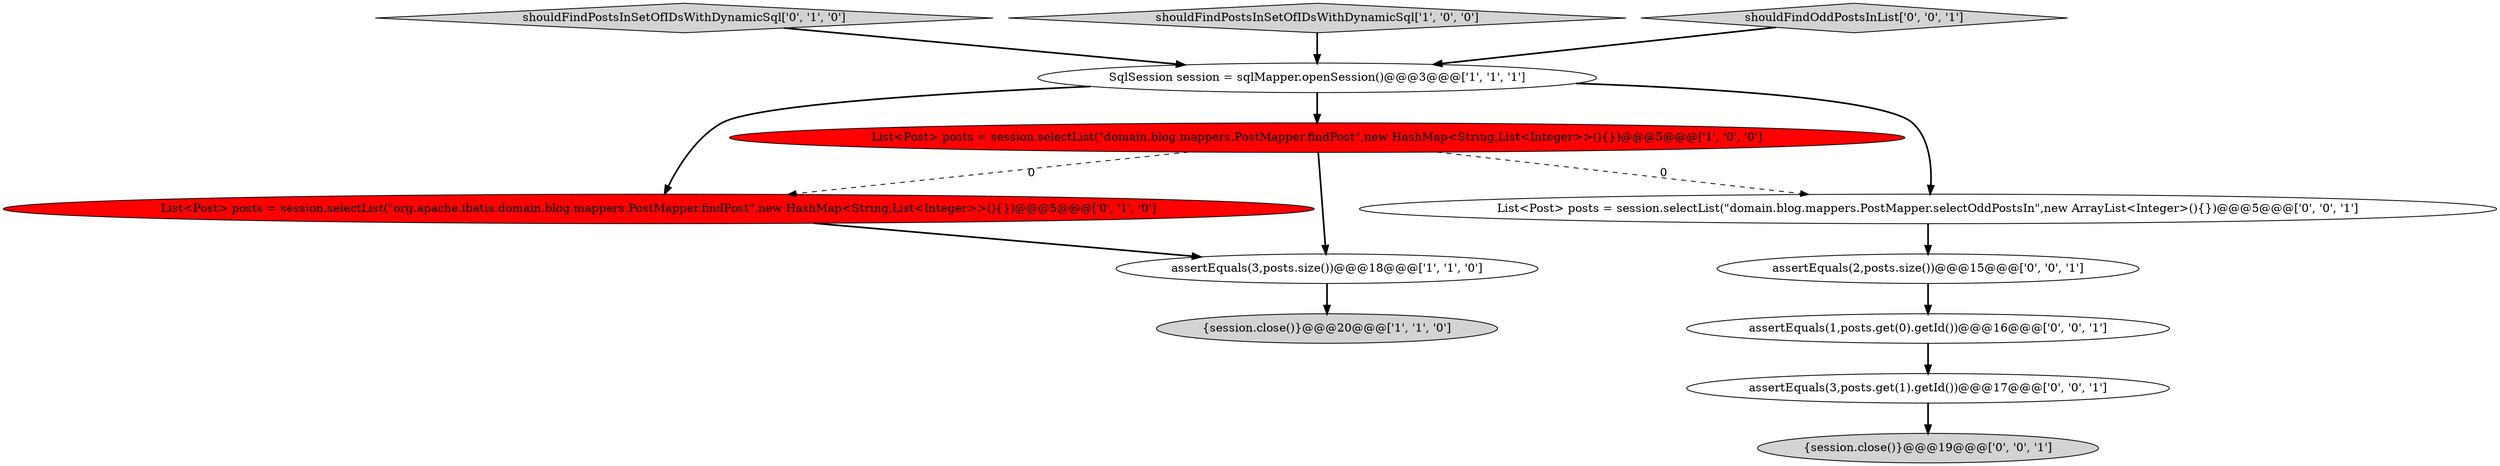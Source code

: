 digraph {
5 [style = filled, label = "List<Post> posts = session.selectList(\"org.apache.ibatis.domain.blog.mappers.PostMapper.findPost\",new HashMap<String,List<Integer>>(){})@@@5@@@['0', '1', '0']", fillcolor = red, shape = ellipse image = "AAA1AAABBB2BBB"];
7 [style = filled, label = "{session.close()}@@@19@@@['0', '0', '1']", fillcolor = lightgray, shape = ellipse image = "AAA0AAABBB3BBB"];
12 [style = filled, label = "assertEquals(3,posts.get(1).getId())@@@17@@@['0', '0', '1']", fillcolor = white, shape = ellipse image = "AAA0AAABBB3BBB"];
6 [style = filled, label = "shouldFindPostsInSetOfIDsWithDynamicSql['0', '1', '0']", fillcolor = lightgray, shape = diamond image = "AAA0AAABBB2BBB"];
4 [style = filled, label = "assertEquals(3,posts.size())@@@18@@@['1', '1', '0']", fillcolor = white, shape = ellipse image = "AAA0AAABBB1BBB"];
3 [style = filled, label = "shouldFindPostsInSetOfIDsWithDynamicSql['1', '0', '0']", fillcolor = lightgray, shape = diamond image = "AAA0AAABBB1BBB"];
10 [style = filled, label = "shouldFindOddPostsInList['0', '0', '1']", fillcolor = lightgray, shape = diamond image = "AAA0AAABBB3BBB"];
11 [style = filled, label = "assertEquals(2,posts.size())@@@15@@@['0', '0', '1']", fillcolor = white, shape = ellipse image = "AAA0AAABBB3BBB"];
8 [style = filled, label = "assertEquals(1,posts.get(0).getId())@@@16@@@['0', '0', '1']", fillcolor = white, shape = ellipse image = "AAA0AAABBB3BBB"];
0 [style = filled, label = "List<Post> posts = session.selectList(\"domain.blog.mappers.PostMapper.findPost\",new HashMap<String,List<Integer>>(){})@@@5@@@['1', '0', '0']", fillcolor = red, shape = ellipse image = "AAA1AAABBB1BBB"];
9 [style = filled, label = "List<Post> posts = session.selectList(\"domain.blog.mappers.PostMapper.selectOddPostsIn\",new ArrayList<Integer>(){})@@@5@@@['0', '0', '1']", fillcolor = white, shape = ellipse image = "AAA0AAABBB3BBB"];
2 [style = filled, label = "{session.close()}@@@20@@@['1', '1', '0']", fillcolor = lightgray, shape = ellipse image = "AAA0AAABBB1BBB"];
1 [style = filled, label = "SqlSession session = sqlMapper.openSession()@@@3@@@['1', '1', '1']", fillcolor = white, shape = ellipse image = "AAA0AAABBB1BBB"];
1->5 [style = bold, label=""];
6->1 [style = bold, label=""];
11->8 [style = bold, label=""];
12->7 [style = bold, label=""];
1->9 [style = bold, label=""];
1->0 [style = bold, label=""];
4->2 [style = bold, label=""];
9->11 [style = bold, label=""];
0->9 [style = dashed, label="0"];
3->1 [style = bold, label=""];
10->1 [style = bold, label=""];
0->5 [style = dashed, label="0"];
0->4 [style = bold, label=""];
8->12 [style = bold, label=""];
5->4 [style = bold, label=""];
}
